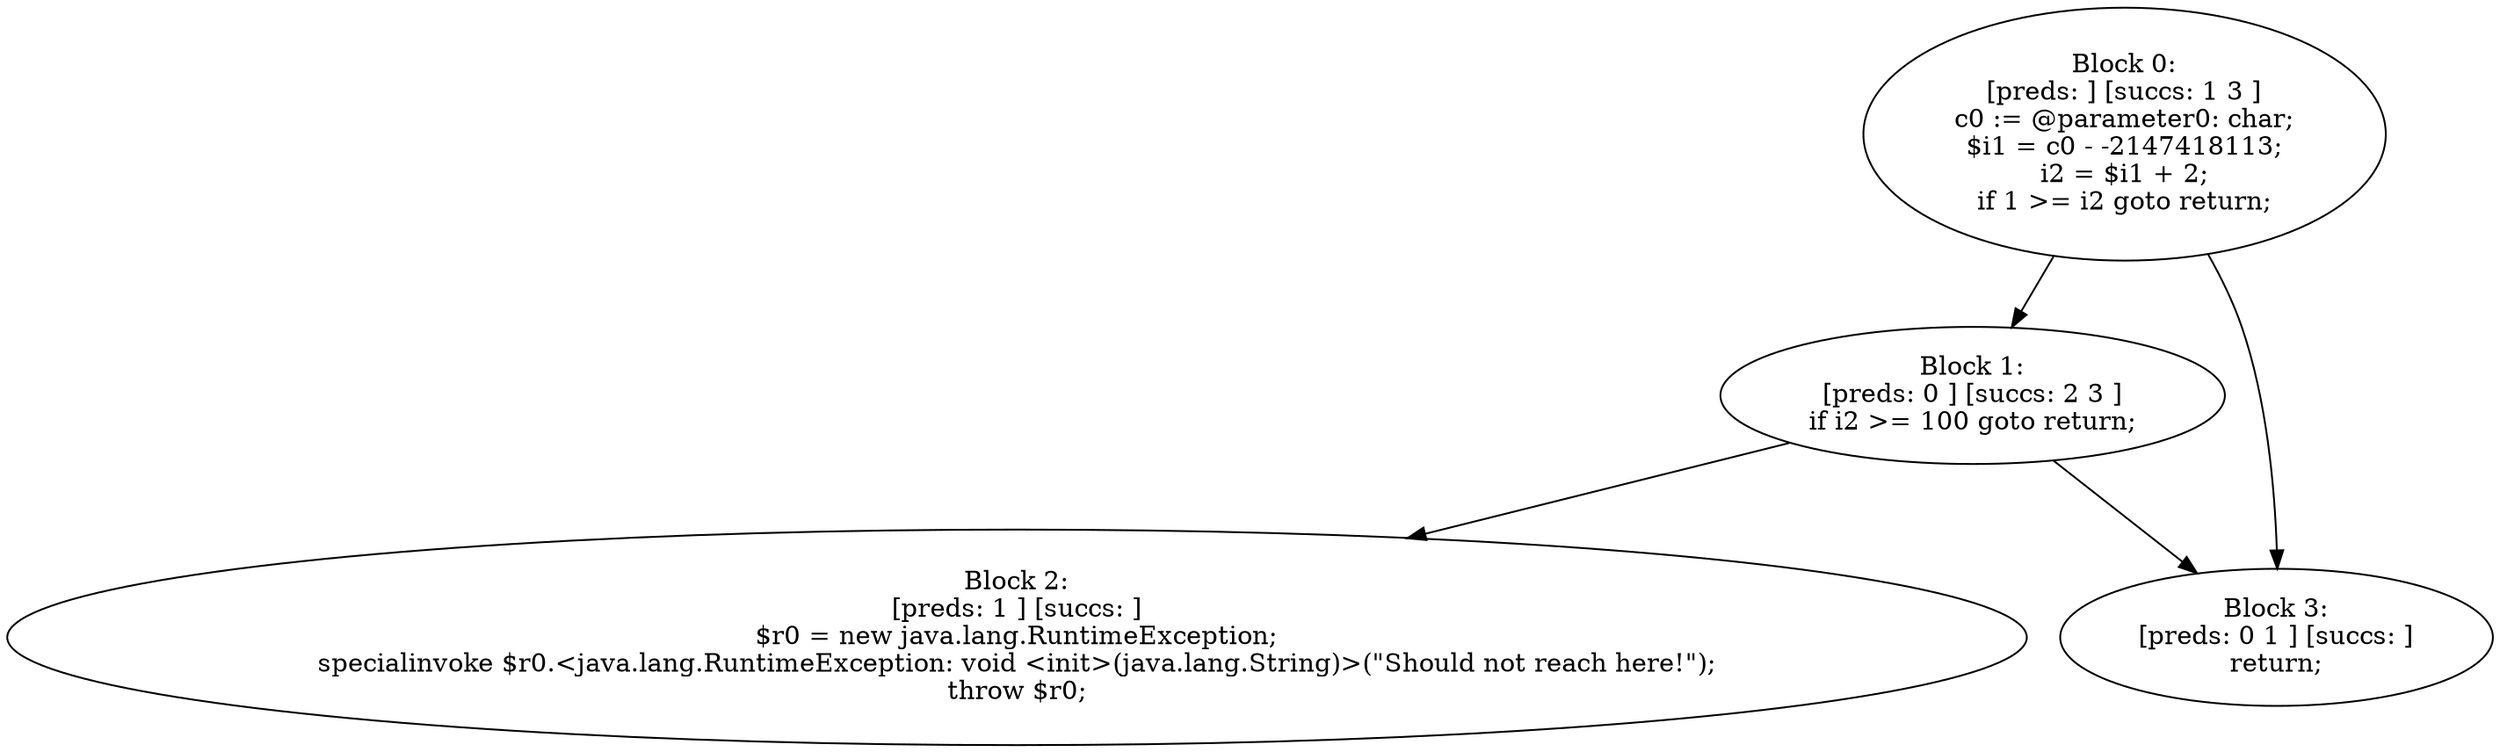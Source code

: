 digraph "unitGraph" {
    "Block 0:
[preds: ] [succs: 1 3 ]
c0 := @parameter0: char;
$i1 = c0 - -2147418113;
i2 = $i1 + 2;
if 1 >= i2 goto return;
"
    "Block 1:
[preds: 0 ] [succs: 2 3 ]
if i2 >= 100 goto return;
"
    "Block 2:
[preds: 1 ] [succs: ]
$r0 = new java.lang.RuntimeException;
specialinvoke $r0.<java.lang.RuntimeException: void <init>(java.lang.String)>(\"Should not reach here!\");
throw $r0;
"
    "Block 3:
[preds: 0 1 ] [succs: ]
return;
"
    "Block 0:
[preds: ] [succs: 1 3 ]
c0 := @parameter0: char;
$i1 = c0 - -2147418113;
i2 = $i1 + 2;
if 1 >= i2 goto return;
"->"Block 1:
[preds: 0 ] [succs: 2 3 ]
if i2 >= 100 goto return;
";
    "Block 0:
[preds: ] [succs: 1 3 ]
c0 := @parameter0: char;
$i1 = c0 - -2147418113;
i2 = $i1 + 2;
if 1 >= i2 goto return;
"->"Block 3:
[preds: 0 1 ] [succs: ]
return;
";
    "Block 1:
[preds: 0 ] [succs: 2 3 ]
if i2 >= 100 goto return;
"->"Block 2:
[preds: 1 ] [succs: ]
$r0 = new java.lang.RuntimeException;
specialinvoke $r0.<java.lang.RuntimeException: void <init>(java.lang.String)>(\"Should not reach here!\");
throw $r0;
";
    "Block 1:
[preds: 0 ] [succs: 2 3 ]
if i2 >= 100 goto return;
"->"Block 3:
[preds: 0 1 ] [succs: ]
return;
";
}

